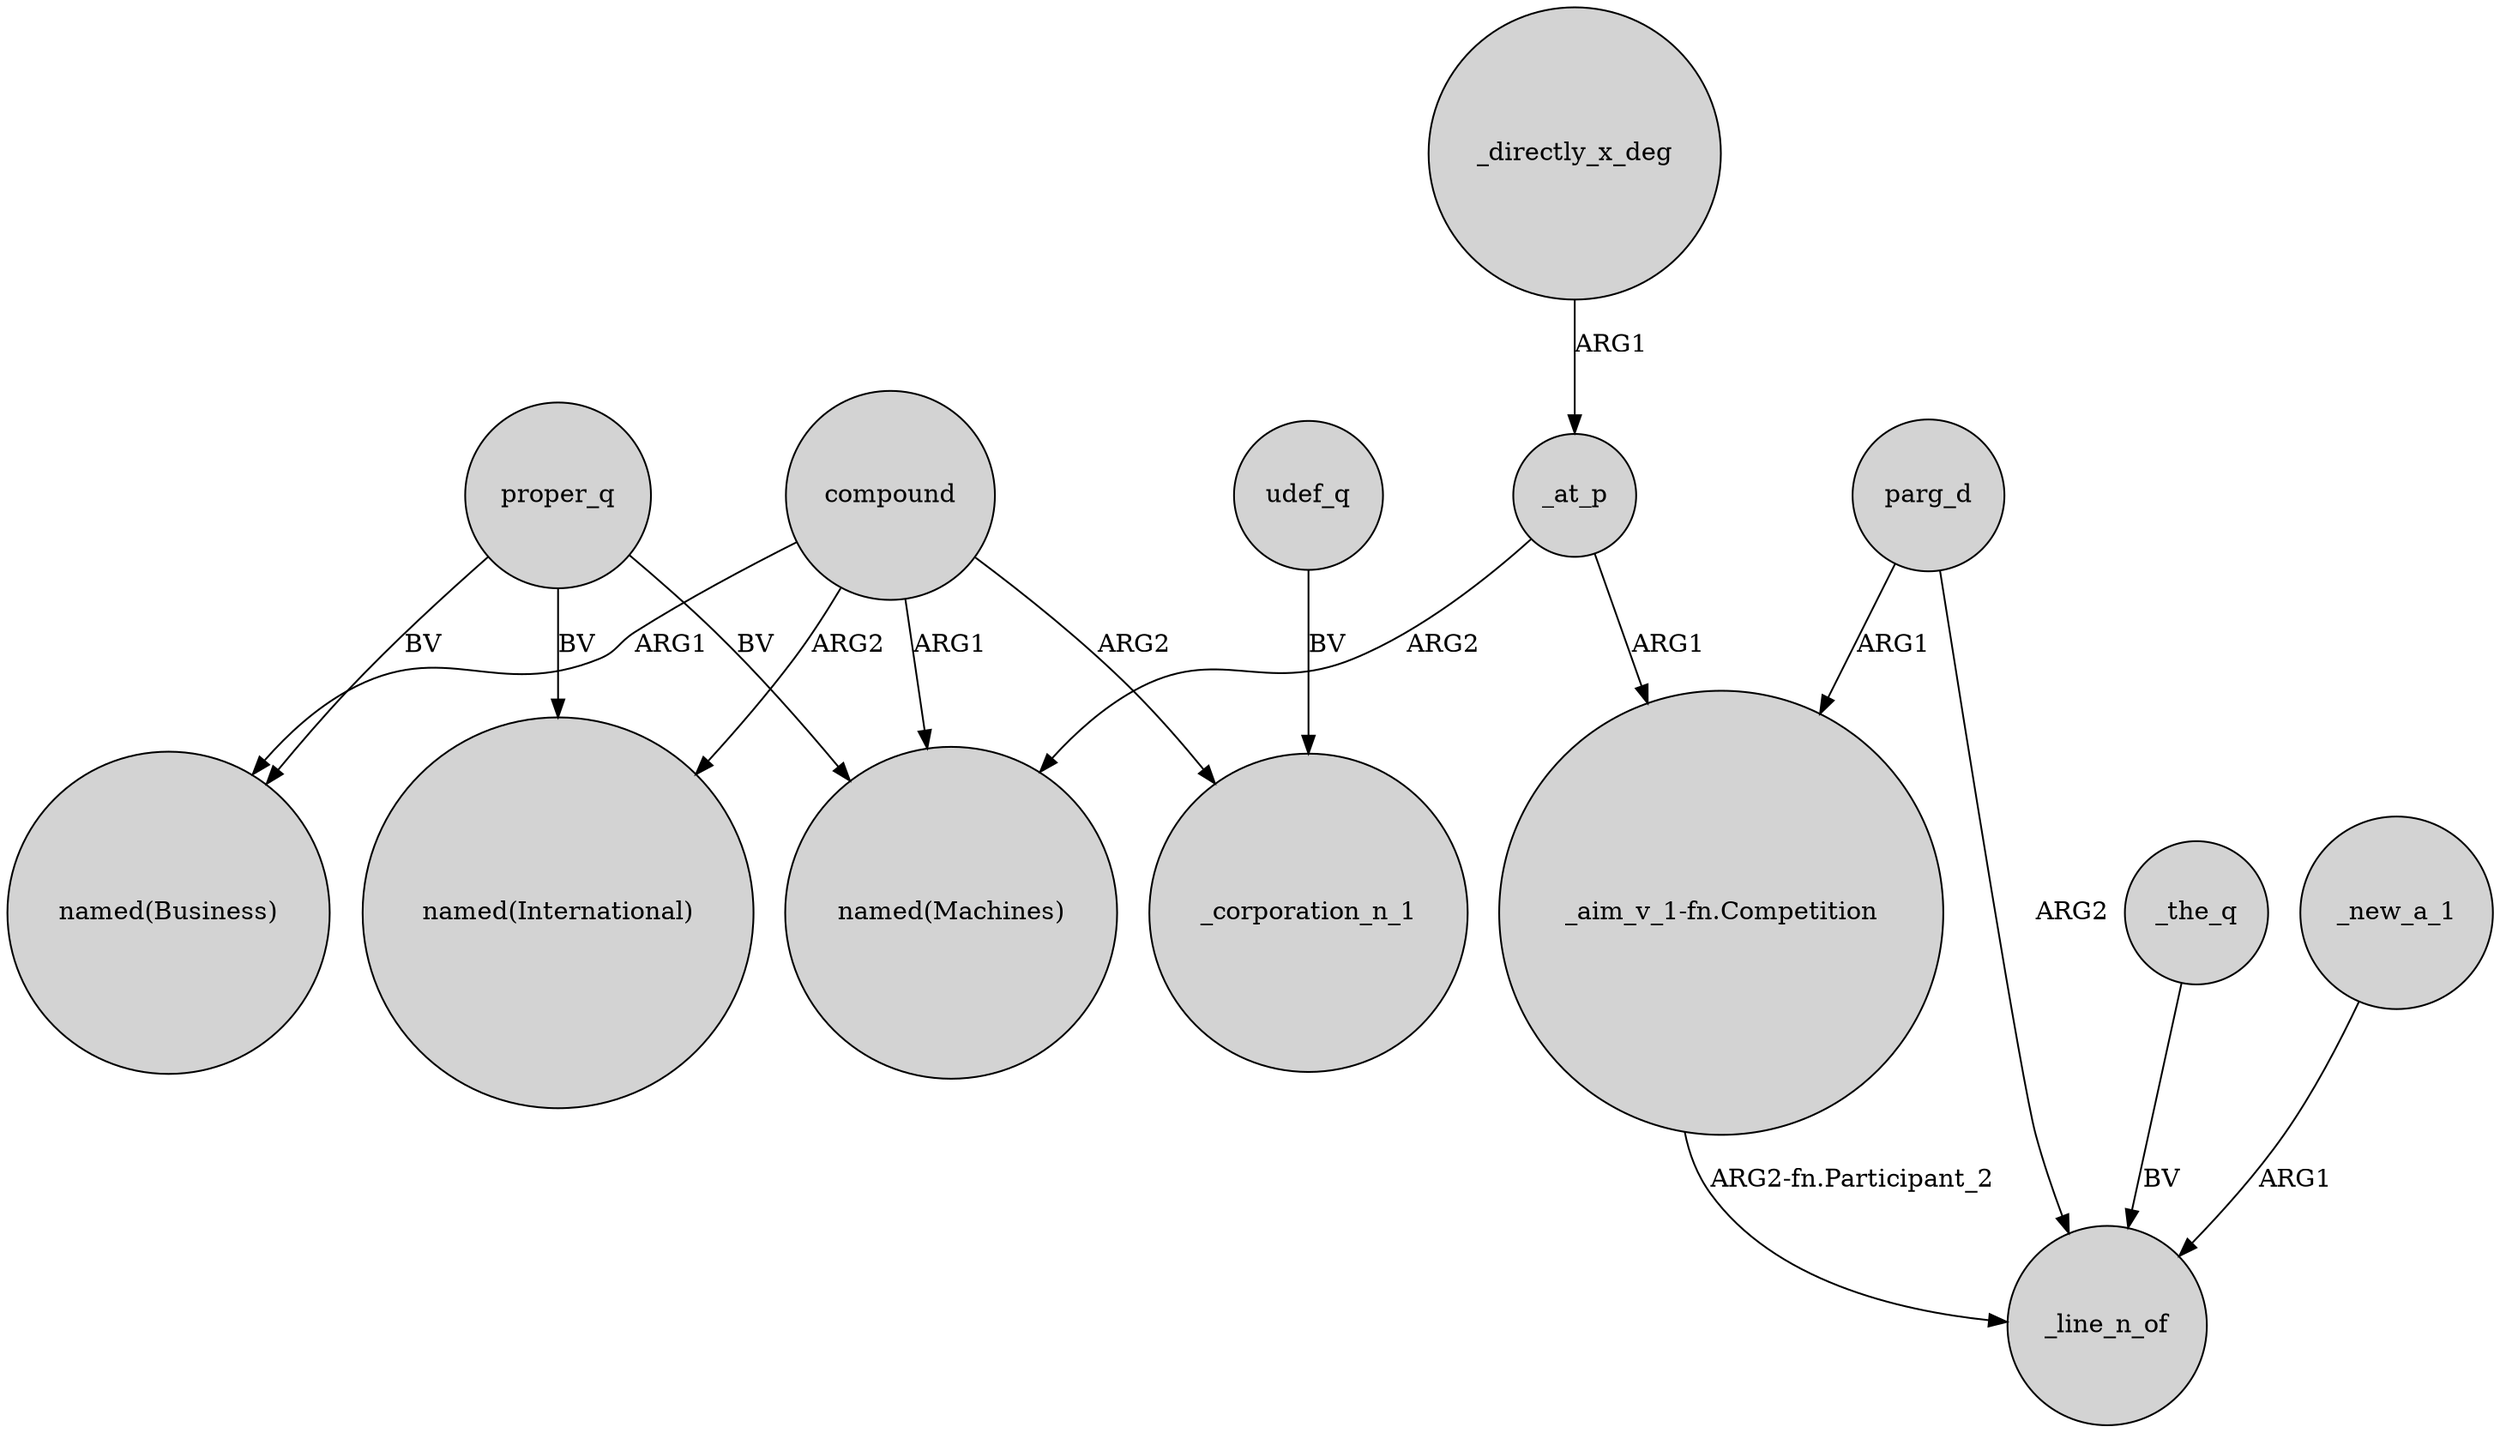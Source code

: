 digraph {
	node [shape=circle style=filled]
	proper_q -> "named(Business)" [label=BV]
	compound -> _corporation_n_1 [label=ARG2]
	udef_q -> _corporation_n_1 [label=BV]
	parg_d -> "_aim_v_1-fn.Competition" [label=ARG1]
	compound -> "named(Business)" [label=ARG1]
	_at_p -> "_aim_v_1-fn.Competition" [label=ARG1]
	proper_q -> "named(International)" [label=BV]
	parg_d -> _line_n_of [label=ARG2]
	compound -> "named(Machines)" [label=ARG1]
	proper_q -> "named(Machines)" [label=BV]
	"_aim_v_1-fn.Competition" -> _line_n_of [label="ARG2-fn.Participant_2"]
	_the_q -> _line_n_of [label=BV]
	_directly_x_deg -> _at_p [label=ARG1]
	_at_p -> "named(Machines)" [label=ARG2]
	_new_a_1 -> _line_n_of [label=ARG1]
	compound -> "named(International)" [label=ARG2]
}
